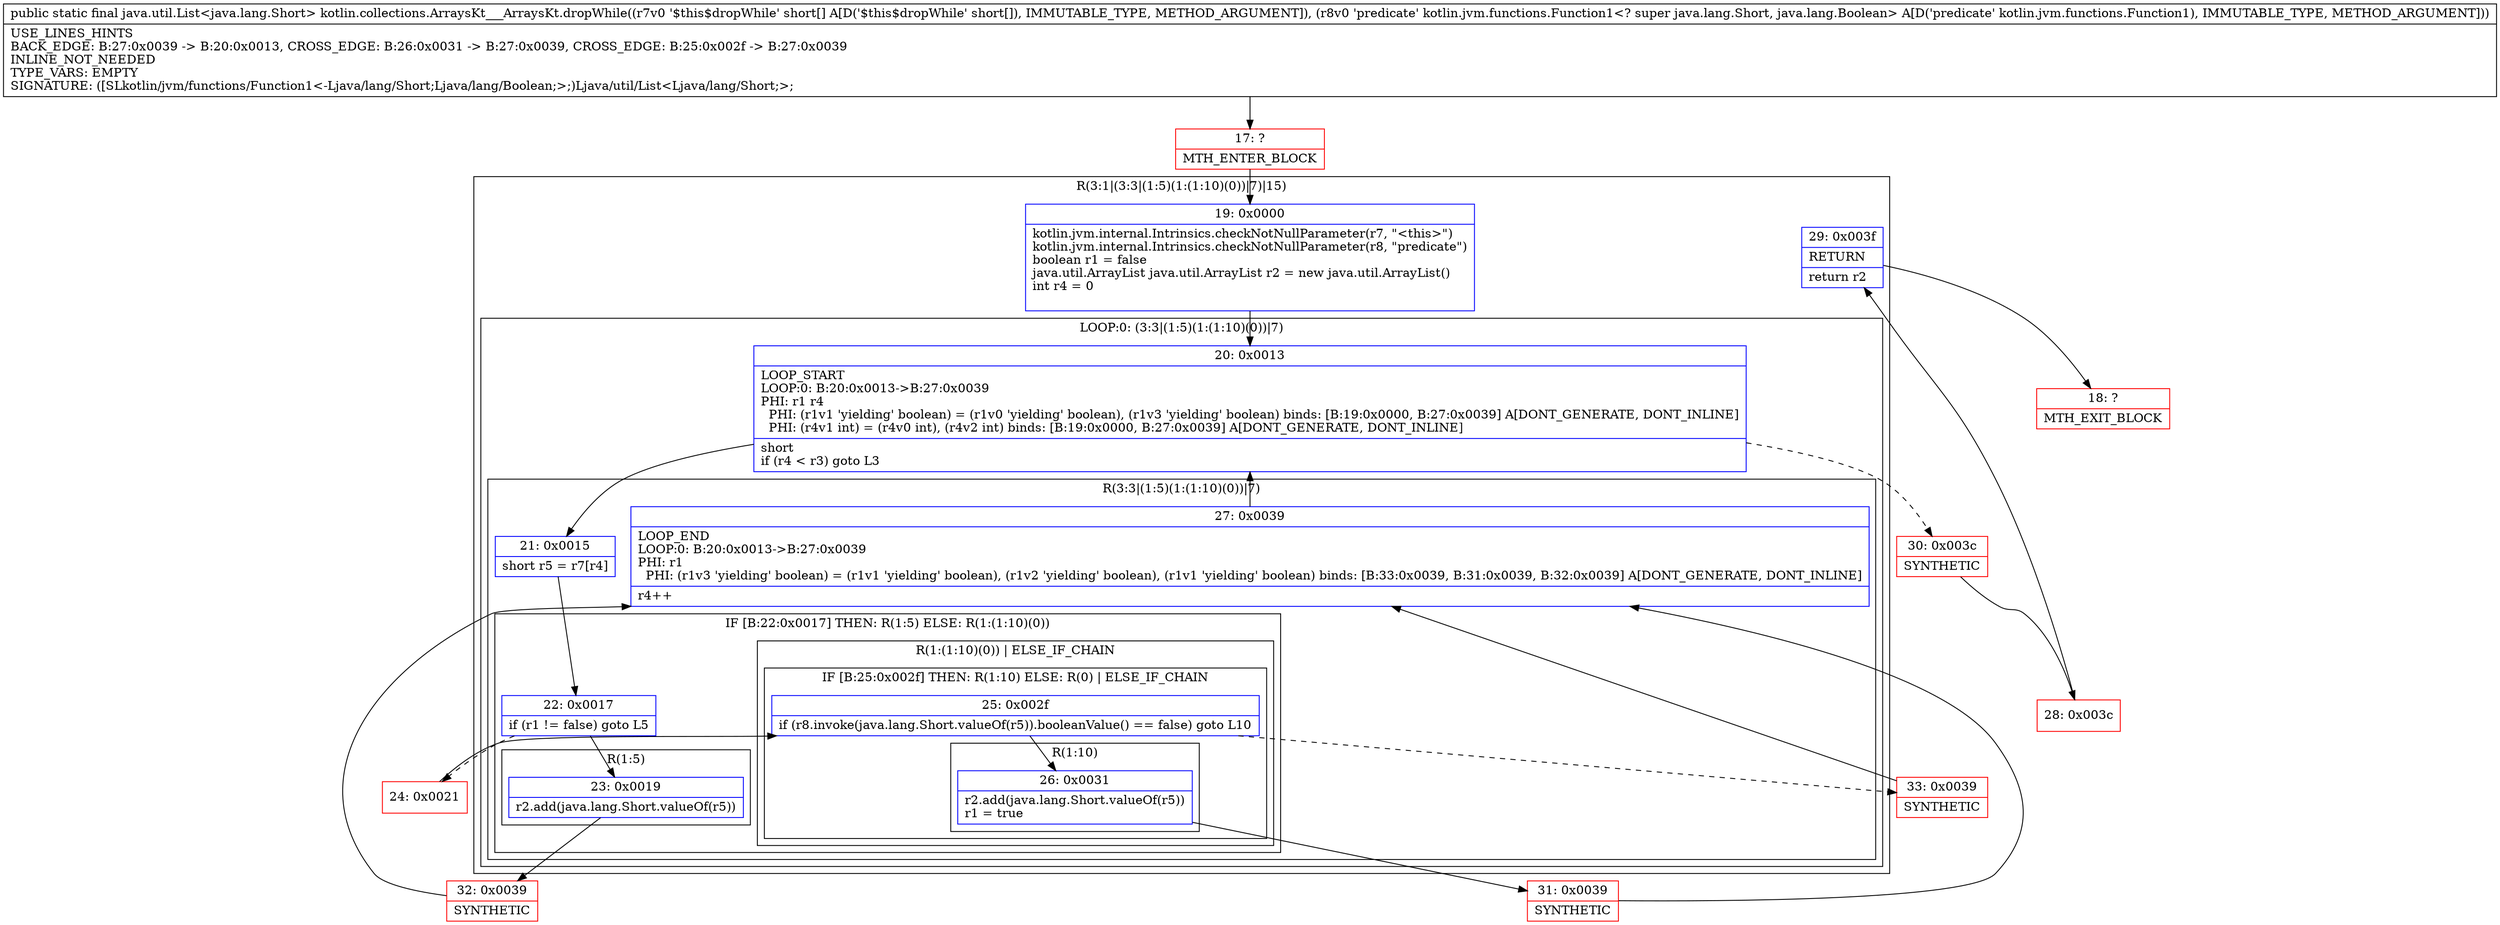 digraph "CFG forkotlin.collections.ArraysKt___ArraysKt.dropWhile([SLkotlin\/jvm\/functions\/Function1;)Ljava\/util\/List;" {
subgraph cluster_Region_128638621 {
label = "R(3:1|(3:3|(1:5)(1:(1:10)(0))|7)|15)";
node [shape=record,color=blue];
Node_19 [shape=record,label="{19\:\ 0x0000|kotlin.jvm.internal.Intrinsics.checkNotNullParameter(r7, \"\<this\>\")\lkotlin.jvm.internal.Intrinsics.checkNotNullParameter(r8, \"predicate\")\lboolean r1 = false\ljava.util.ArrayList java.util.ArrayList r2 = new java.util.ArrayList()\lint r4 = 0\l\l}"];
subgraph cluster_LoopRegion_1032693577 {
label = "LOOP:0: (3:3|(1:5)(1:(1:10)(0))|7)";
node [shape=record,color=blue];
Node_20 [shape=record,label="{20\:\ 0x0013|LOOP_START\lLOOP:0: B:20:0x0013\-\>B:27:0x0039\lPHI: r1 r4 \l  PHI: (r1v1 'yielding' boolean) = (r1v0 'yielding' boolean), (r1v3 'yielding' boolean) binds: [B:19:0x0000, B:27:0x0039] A[DONT_GENERATE, DONT_INLINE]\l  PHI: (r4v1 int) = (r4v0 int), (r4v2 int) binds: [B:19:0x0000, B:27:0x0039] A[DONT_GENERATE, DONT_INLINE]\l|short \lif (r4 \< r3) goto L3\l}"];
subgraph cluster_Region_1167589410 {
label = "R(3:3|(1:5)(1:(1:10)(0))|7)";
node [shape=record,color=blue];
Node_21 [shape=record,label="{21\:\ 0x0015|short r5 = r7[r4]\l}"];
subgraph cluster_IfRegion_583880799 {
label = "IF [B:22:0x0017] THEN: R(1:5) ELSE: R(1:(1:10)(0))";
node [shape=record,color=blue];
Node_22 [shape=record,label="{22\:\ 0x0017|if (r1 != false) goto L5\l}"];
subgraph cluster_Region_337078795 {
label = "R(1:5)";
node [shape=record,color=blue];
Node_23 [shape=record,label="{23\:\ 0x0019|r2.add(java.lang.Short.valueOf(r5))\l}"];
}
subgraph cluster_Region_1487471242 {
label = "R(1:(1:10)(0)) | ELSE_IF_CHAIN\l";
node [shape=record,color=blue];
subgraph cluster_IfRegion_91167644 {
label = "IF [B:25:0x002f] THEN: R(1:10) ELSE: R(0) | ELSE_IF_CHAIN\l";
node [shape=record,color=blue];
Node_25 [shape=record,label="{25\:\ 0x002f|if (r8.invoke(java.lang.Short.valueOf(r5)).booleanValue() == false) goto L10\l}"];
subgraph cluster_Region_734505398 {
label = "R(1:10)";
node [shape=record,color=blue];
Node_26 [shape=record,label="{26\:\ 0x0031|r2.add(java.lang.Short.valueOf(r5))\lr1 = true\l}"];
}
subgraph cluster_Region_1182413026 {
label = "R(0)";
node [shape=record,color=blue];
}
}
}
}
Node_27 [shape=record,label="{27\:\ 0x0039|LOOP_END\lLOOP:0: B:20:0x0013\-\>B:27:0x0039\lPHI: r1 \l  PHI: (r1v3 'yielding' boolean) = (r1v1 'yielding' boolean), (r1v2 'yielding' boolean), (r1v1 'yielding' boolean) binds: [B:33:0x0039, B:31:0x0039, B:32:0x0039] A[DONT_GENERATE, DONT_INLINE]\l|r4++\l}"];
}
}
Node_29 [shape=record,label="{29\:\ 0x003f|RETURN\l|return r2\l}"];
}
Node_17 [shape=record,color=red,label="{17\:\ ?|MTH_ENTER_BLOCK\l}"];
Node_32 [shape=record,color=red,label="{32\:\ 0x0039|SYNTHETIC\l}"];
Node_24 [shape=record,color=red,label="{24\:\ 0x0021}"];
Node_31 [shape=record,color=red,label="{31\:\ 0x0039|SYNTHETIC\l}"];
Node_33 [shape=record,color=red,label="{33\:\ 0x0039|SYNTHETIC\l}"];
Node_30 [shape=record,color=red,label="{30\:\ 0x003c|SYNTHETIC\l}"];
Node_28 [shape=record,color=red,label="{28\:\ 0x003c}"];
Node_18 [shape=record,color=red,label="{18\:\ ?|MTH_EXIT_BLOCK\l}"];
MethodNode[shape=record,label="{public static final java.util.List\<java.lang.Short\> kotlin.collections.ArraysKt___ArraysKt.dropWhile((r7v0 '$this$dropWhile' short[] A[D('$this$dropWhile' short[]), IMMUTABLE_TYPE, METHOD_ARGUMENT]), (r8v0 'predicate' kotlin.jvm.functions.Function1\<? super java.lang.Short, java.lang.Boolean\> A[D('predicate' kotlin.jvm.functions.Function1), IMMUTABLE_TYPE, METHOD_ARGUMENT]))  | USE_LINES_HINTS\lBACK_EDGE: B:27:0x0039 \-\> B:20:0x0013, CROSS_EDGE: B:26:0x0031 \-\> B:27:0x0039, CROSS_EDGE: B:25:0x002f \-\> B:27:0x0039\lINLINE_NOT_NEEDED\lTYPE_VARS: EMPTY\lSIGNATURE: ([SLkotlin\/jvm\/functions\/Function1\<\-Ljava\/lang\/Short;Ljava\/lang\/Boolean;\>;)Ljava\/util\/List\<Ljava\/lang\/Short;\>;\l}"];
MethodNode -> Node_17;Node_19 -> Node_20;
Node_20 -> Node_21;
Node_20 -> Node_30[style=dashed];
Node_21 -> Node_22;
Node_22 -> Node_23;
Node_22 -> Node_24[style=dashed];
Node_23 -> Node_32;
Node_25 -> Node_26;
Node_25 -> Node_33[style=dashed];
Node_26 -> Node_31;
Node_27 -> Node_20;
Node_29 -> Node_18;
Node_17 -> Node_19;
Node_32 -> Node_27;
Node_24 -> Node_25;
Node_31 -> Node_27;
Node_33 -> Node_27;
Node_30 -> Node_28;
Node_28 -> Node_29;
}

